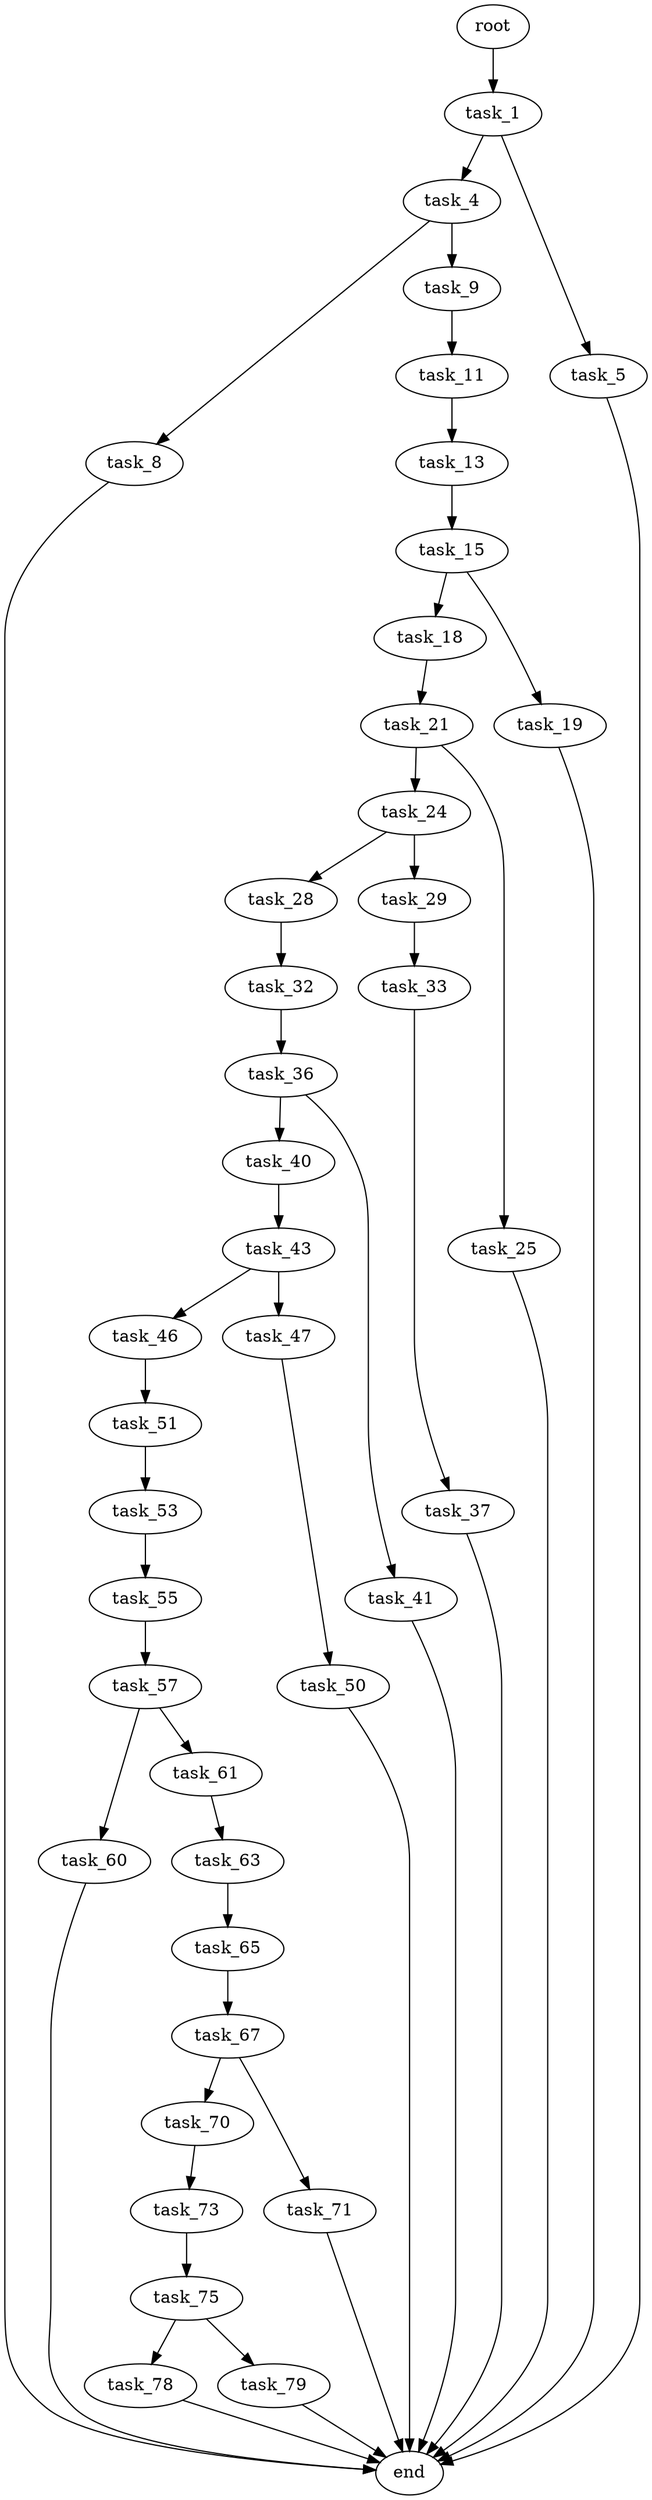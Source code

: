 digraph G {
  root [size="0.000000"];
  task_1 [size="98886483500.000000"];
  task_4 [size="6477358260.000000"];
  task_5 [size="25932892131.000000"];
  task_8 [size="7004041328.000000"];
  task_9 [size="17113393295.000000"];
  end [size="0.000000"];
  task_11 [size="8589934592.000000"];
  task_13 [size="1016048275627.000000"];
  task_15 [size="1142148356.000000"];
  task_18 [size="26515753081.000000"];
  task_19 [size="47956826909.000000"];
  task_21 [size="8152308126.000000"];
  task_24 [size="5500090333.000000"];
  task_25 [size="8589934592.000000"];
  task_28 [size="655955343056.000000"];
  task_29 [size="1073741824000.000000"];
  task_32 [size="35282604228.000000"];
  task_33 [size="27564474116.000000"];
  task_36 [size="68719476736.000000"];
  task_37 [size="368293445632.000000"];
  task_40 [size="1284944699.000000"];
  task_41 [size="231928233984.000000"];
  task_43 [size="25981490194.000000"];
  task_46 [size="325955375137.000000"];
  task_47 [size="368293445632.000000"];
  task_51 [size="549755813888.000000"];
  task_50 [size="8589934592.000000"];
  task_53 [size="28991029248.000000"];
  task_55 [size="8589934592.000000"];
  task_57 [size="155751532632.000000"];
  task_60 [size="368293445632.000000"];
  task_61 [size="72763281552.000000"];
  task_63 [size="1073741824000.000000"];
  task_65 [size="8589934592.000000"];
  task_67 [size="28991029248.000000"];
  task_70 [size="368293445632.000000"];
  task_71 [size="21322401009.000000"];
  task_73 [size="16301667039.000000"];
  task_75 [size="134217728000.000000"];
  task_78 [size="385139150057.000000"];
  task_79 [size="25399522740.000000"];

  root -> task_1 [size="1.000000"];
  task_1 -> task_4 [size="75497472.000000"];
  task_1 -> task_5 [size="75497472.000000"];
  task_4 -> task_8 [size="411041792.000000"];
  task_4 -> task_9 [size="411041792.000000"];
  task_5 -> end [size="1.000000"];
  task_8 -> end [size="1.000000"];
  task_9 -> task_11 [size="301989888.000000"];
  task_11 -> task_13 [size="33554432.000000"];
  task_13 -> task_15 [size="838860800.000000"];
  task_15 -> task_18 [size="33554432.000000"];
  task_15 -> task_19 [size="33554432.000000"];
  task_18 -> task_21 [size="838860800.000000"];
  task_19 -> end [size="1.000000"];
  task_21 -> task_24 [size="536870912.000000"];
  task_21 -> task_25 [size="536870912.000000"];
  task_24 -> task_28 [size="301989888.000000"];
  task_24 -> task_29 [size="301989888.000000"];
  task_25 -> end [size="1.000000"];
  task_28 -> task_32 [size="536870912.000000"];
  task_29 -> task_33 [size="838860800.000000"];
  task_32 -> task_36 [size="33554432.000000"];
  task_33 -> task_37 [size="536870912.000000"];
  task_36 -> task_40 [size="134217728.000000"];
  task_36 -> task_41 [size="134217728.000000"];
  task_37 -> end [size="1.000000"];
  task_40 -> task_43 [size="75497472.000000"];
  task_41 -> end [size="1.000000"];
  task_43 -> task_46 [size="411041792.000000"];
  task_43 -> task_47 [size="411041792.000000"];
  task_46 -> task_51 [size="838860800.000000"];
  task_47 -> task_50 [size="411041792.000000"];
  task_51 -> task_53 [size="536870912.000000"];
  task_50 -> end [size="1.000000"];
  task_53 -> task_55 [size="75497472.000000"];
  task_55 -> task_57 [size="33554432.000000"];
  task_57 -> task_60 [size="134217728.000000"];
  task_57 -> task_61 [size="134217728.000000"];
  task_60 -> end [size="1.000000"];
  task_61 -> task_63 [size="134217728.000000"];
  task_63 -> task_65 [size="838860800.000000"];
  task_65 -> task_67 [size="33554432.000000"];
  task_67 -> task_70 [size="75497472.000000"];
  task_67 -> task_71 [size="75497472.000000"];
  task_70 -> task_73 [size="411041792.000000"];
  task_71 -> end [size="1.000000"];
  task_73 -> task_75 [size="301989888.000000"];
  task_75 -> task_78 [size="209715200.000000"];
  task_75 -> task_79 [size="209715200.000000"];
  task_78 -> end [size="1.000000"];
  task_79 -> end [size="1.000000"];
}
